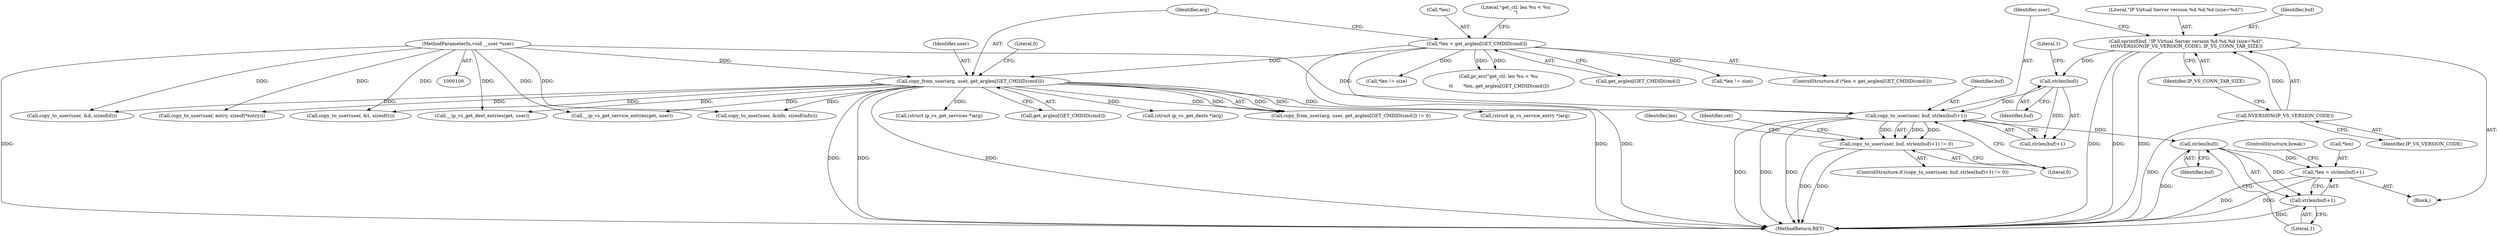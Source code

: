 digraph "0_linux_04bcef2a83f40c6db24222b27a52892cba39dffb@API" {
"1000172" [label="(Call,copy_to_user(user, buf, strlen(buf)+1))"];
"1000140" [label="(Call,copy_from_user(arg, user, get_arglen[GET_CMDID(cmd)]))"];
"1000103" [label="(MethodParameterIn,void __user *user)"];
"1000119" [label="(Call,*len < get_arglen[GET_CMDID(cmd)])"];
"1000176" [label="(Call,strlen(buf))"];
"1000164" [label="(Call,sprintf(buf, \"IP Virtual Server version %d.%d.%d (size=%d)\",\n\t\t\tNVERSION(IP_VS_VERSION_CODE), IP_VS_CONN_TAB_SIZE))"];
"1000167" [label="(Call,NVERSION(IP_VS_VERSION_CODE))"];
"1000171" [label="(Call,copy_to_user(user, buf, strlen(buf)+1) != 0)"];
"1000190" [label="(Call,strlen(buf))"];
"1000186" [label="(Call,*len = strlen(buf)+1)"];
"1000189" [label="(Call,strlen(buf)+1)"];
"1000166" [label="(Literal,\"IP Virtual Server version %d.%d.%d (size=%d)\")"];
"1000119" [label="(Call,*len < get_arglen[GET_CMDID(cmd)])"];
"1000103" [label="(MethodParameterIn,void __user *user)"];
"1000128" [label="(Literal,\"get_ctl: len %u < %u\n\")"];
"1000191" [label="(Identifier,buf)"];
"1000187" [label="(Call,*len)"];
"1000475" [label="(Call,copy_to_user(user, &d, sizeof(d)))"];
"1000265" [label="(Call,__ip_vs_get_service_entries(get, user))"];
"1000142" [label="(Identifier,user)"];
"1000175" [label="(Call,strlen(buf)+1)"];
"1000127" [label="(Call,pr_err(\"get_ctl: len %u < %u\n\",\n \t\t       *len, get_arglen[GET_CMDID(cmd)]))"];
"1000162" [label="(Block,)"];
"1000122" [label="(Call,get_arglen[GET_CMDID(cmd)])"];
"1000498" [label="(MethodReturn,RET)"];
"1000176" [label="(Call,strlen(buf))"];
"1000232" [label="(Call,(struct ip_vs_get_services *)arg)"];
"1000376" [label="(Call,__ip_vs_get_dest_entries(get, user))"];
"1000177" [label="(Identifier,buf)"];
"1000179" [label="(Literal,0)"];
"1000169" [label="(Identifier,IP_VS_CONN_TAB_SIZE)"];
"1000214" [label="(Call,copy_to_user(user, &info, sizeof(info)))"];
"1000189" [label="(Call,strlen(buf)+1)"];
"1000192" [label="(Literal,1)"];
"1000170" [label="(ControlStructure,if (copy_to_user(user, buf, strlen(buf)+1) != 0))"];
"1000165" [label="(Identifier,buf)"];
"1000168" [label="(Identifier,IP_VS_VERSION_CODE)"];
"1000140" [label="(Call,copy_from_user(arg, user, get_arglen[GET_CMDID(cmd)]))"];
"1000143" [label="(Call,get_arglen[GET_CMDID(cmd)])"];
"1000188" [label="(Identifier,len)"];
"1000167" [label="(Call,NVERSION(IP_VS_VERSION_CODE))"];
"1000318" [label="(Call,copy_to_user(user, entry, sizeof(*entry)))"];
"1000174" [label="(Identifier,buf)"];
"1000164" [label="(Call,sprintf(buf, \"IP Virtual Server version %d.%d.%d (size=%d)\",\n\t\t\tNVERSION(IP_VS_VERSION_CODE), IP_VS_CONN_TAB_SIZE))"];
"1000190" [label="(Call,strlen(buf))"];
"1000172" [label="(Call,copy_to_user(user, buf, strlen(buf)+1))"];
"1000359" [label="(Call,*len != size)"];
"1000141" [label="(Identifier,arg)"];
"1000178" [label="(Literal,1)"];
"1000173" [label="(Identifier,user)"];
"1000182" [label="(Identifier,ret)"];
"1000186" [label="(Call,*len = strlen(buf)+1)"];
"1000343" [label="(Call,(struct ip_vs_get_dests *)arg)"];
"1000147" [label="(Literal,0)"];
"1000193" [label="(ControlStructure,break;)"];
"1000139" [label="(Call,copy_from_user(arg, user, get_arglen[GET_CMDID(cmd)]) != 0)"];
"1000120" [label="(Call,*len)"];
"1000276" [label="(Call,(struct ip_vs_service_entry *)arg)"];
"1000118" [label="(ControlStructure,if (*len < get_arglen[GET_CMDID(cmd)]))"];
"1000171" [label="(Call,copy_to_user(user, buf, strlen(buf)+1) != 0)"];
"1000388" [label="(Call,copy_to_user(user, &t, sizeof(t)))"];
"1000248" [label="(Call,*len != size)"];
"1000172" -> "1000171"  [label="AST: "];
"1000172" -> "1000175"  [label="CFG: "];
"1000173" -> "1000172"  [label="AST: "];
"1000174" -> "1000172"  [label="AST: "];
"1000175" -> "1000172"  [label="AST: "];
"1000179" -> "1000172"  [label="CFG: "];
"1000172" -> "1000498"  [label="DDG: "];
"1000172" -> "1000498"  [label="DDG: "];
"1000172" -> "1000498"  [label="DDG: "];
"1000172" -> "1000171"  [label="DDG: "];
"1000172" -> "1000171"  [label="DDG: "];
"1000172" -> "1000171"  [label="DDG: "];
"1000140" -> "1000172"  [label="DDG: "];
"1000103" -> "1000172"  [label="DDG: "];
"1000176" -> "1000172"  [label="DDG: "];
"1000172" -> "1000190"  [label="DDG: "];
"1000140" -> "1000139"  [label="AST: "];
"1000140" -> "1000143"  [label="CFG: "];
"1000141" -> "1000140"  [label="AST: "];
"1000142" -> "1000140"  [label="AST: "];
"1000143" -> "1000140"  [label="AST: "];
"1000147" -> "1000140"  [label="CFG: "];
"1000140" -> "1000498"  [label="DDG: "];
"1000140" -> "1000498"  [label="DDG: "];
"1000140" -> "1000498"  [label="DDG: "];
"1000140" -> "1000139"  [label="DDG: "];
"1000140" -> "1000139"  [label="DDG: "];
"1000140" -> "1000139"  [label="DDG: "];
"1000103" -> "1000140"  [label="DDG: "];
"1000119" -> "1000140"  [label="DDG: "];
"1000140" -> "1000214"  [label="DDG: "];
"1000140" -> "1000232"  [label="DDG: "];
"1000140" -> "1000265"  [label="DDG: "];
"1000140" -> "1000276"  [label="DDG: "];
"1000140" -> "1000318"  [label="DDG: "];
"1000140" -> "1000343"  [label="DDG: "];
"1000140" -> "1000376"  [label="DDG: "];
"1000140" -> "1000388"  [label="DDG: "];
"1000140" -> "1000475"  [label="DDG: "];
"1000103" -> "1000100"  [label="AST: "];
"1000103" -> "1000498"  [label="DDG: "];
"1000103" -> "1000214"  [label="DDG: "];
"1000103" -> "1000265"  [label="DDG: "];
"1000103" -> "1000318"  [label="DDG: "];
"1000103" -> "1000376"  [label="DDG: "];
"1000103" -> "1000388"  [label="DDG: "];
"1000103" -> "1000475"  [label="DDG: "];
"1000119" -> "1000118"  [label="AST: "];
"1000119" -> "1000122"  [label="CFG: "];
"1000120" -> "1000119"  [label="AST: "];
"1000122" -> "1000119"  [label="AST: "];
"1000128" -> "1000119"  [label="CFG: "];
"1000141" -> "1000119"  [label="CFG: "];
"1000119" -> "1000498"  [label="DDG: "];
"1000119" -> "1000498"  [label="DDG: "];
"1000119" -> "1000127"  [label="DDG: "];
"1000119" -> "1000127"  [label="DDG: "];
"1000119" -> "1000248"  [label="DDG: "];
"1000119" -> "1000359"  [label="DDG: "];
"1000176" -> "1000175"  [label="AST: "];
"1000176" -> "1000177"  [label="CFG: "];
"1000177" -> "1000176"  [label="AST: "];
"1000178" -> "1000176"  [label="CFG: "];
"1000176" -> "1000175"  [label="DDG: "];
"1000164" -> "1000176"  [label="DDG: "];
"1000164" -> "1000162"  [label="AST: "];
"1000164" -> "1000169"  [label="CFG: "];
"1000165" -> "1000164"  [label="AST: "];
"1000166" -> "1000164"  [label="AST: "];
"1000167" -> "1000164"  [label="AST: "];
"1000169" -> "1000164"  [label="AST: "];
"1000173" -> "1000164"  [label="CFG: "];
"1000164" -> "1000498"  [label="DDG: "];
"1000164" -> "1000498"  [label="DDG: "];
"1000164" -> "1000498"  [label="DDG: "];
"1000167" -> "1000164"  [label="DDG: "];
"1000167" -> "1000168"  [label="CFG: "];
"1000168" -> "1000167"  [label="AST: "];
"1000169" -> "1000167"  [label="CFG: "];
"1000167" -> "1000498"  [label="DDG: "];
"1000171" -> "1000170"  [label="AST: "];
"1000171" -> "1000179"  [label="CFG: "];
"1000179" -> "1000171"  [label="AST: "];
"1000182" -> "1000171"  [label="CFG: "];
"1000188" -> "1000171"  [label="CFG: "];
"1000171" -> "1000498"  [label="DDG: "];
"1000171" -> "1000498"  [label="DDG: "];
"1000190" -> "1000189"  [label="AST: "];
"1000190" -> "1000191"  [label="CFG: "];
"1000191" -> "1000190"  [label="AST: "];
"1000192" -> "1000190"  [label="CFG: "];
"1000190" -> "1000498"  [label="DDG: "];
"1000190" -> "1000186"  [label="DDG: "];
"1000190" -> "1000189"  [label="DDG: "];
"1000186" -> "1000162"  [label="AST: "];
"1000186" -> "1000189"  [label="CFG: "];
"1000187" -> "1000186"  [label="AST: "];
"1000189" -> "1000186"  [label="AST: "];
"1000193" -> "1000186"  [label="CFG: "];
"1000186" -> "1000498"  [label="DDG: "];
"1000186" -> "1000498"  [label="DDG: "];
"1000189" -> "1000192"  [label="CFG: "];
"1000192" -> "1000189"  [label="AST: "];
"1000189" -> "1000498"  [label="DDG: "];
}
